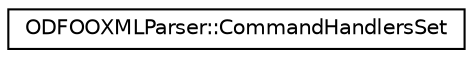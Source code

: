 digraph "类继承关系图"
{
  edge [fontname="Helvetica",fontsize="10",labelfontname="Helvetica",labelfontsize="10"];
  node [fontname="Helvetica",fontsize="10",shape=record];
  rankdir="LR";
  Node0 [label="ODFOOXMLParser::CommandHandlersSet",height=0.2,width=0.4,color="black", fillcolor="white", style="filled",URL="$class_o_d_f_o_o_x_m_l_parser_1_1_command_handlers_set.html"];
}
